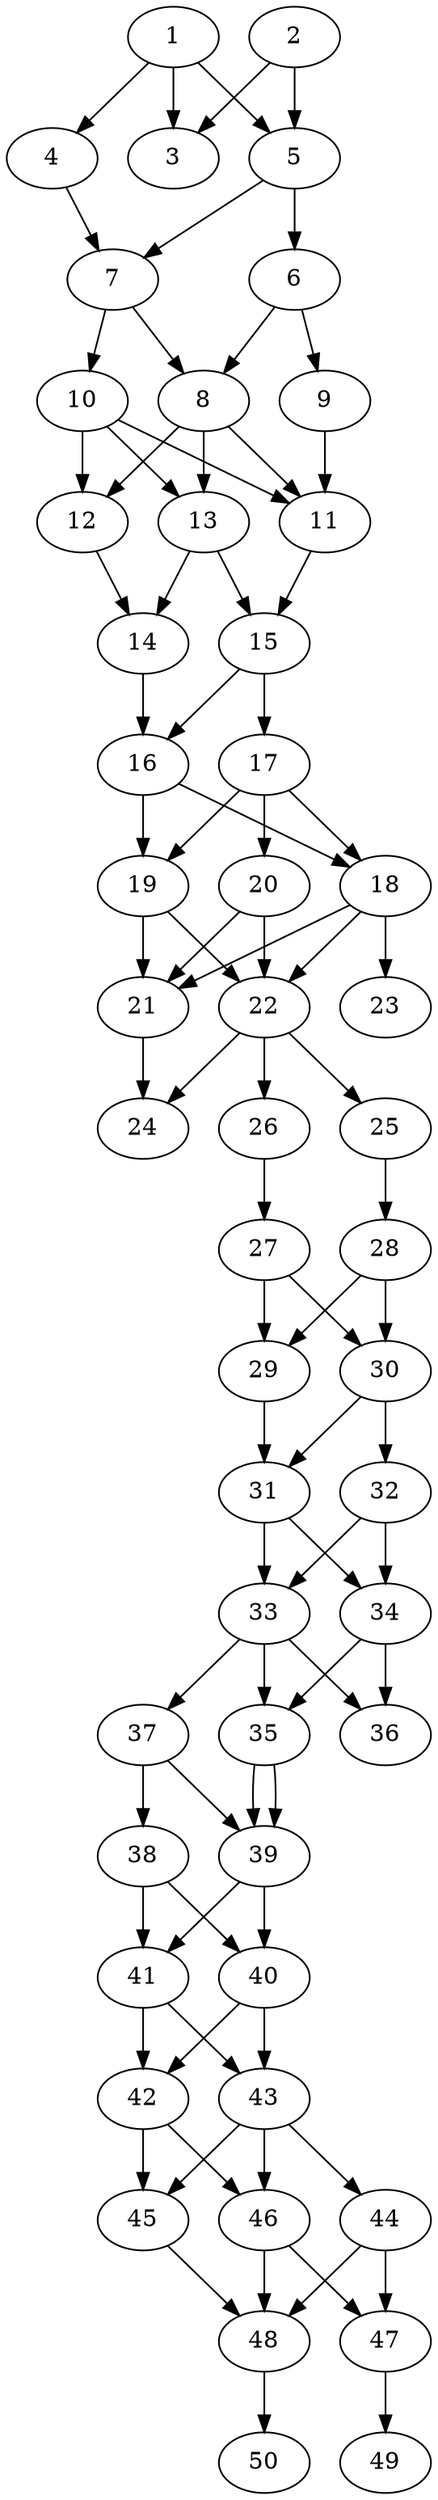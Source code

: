 // DAG automatically generated by daggen at Thu Oct  3 14:07:58 2019
// ./daggen --dot -n 50 --ccr 0.5 --fat 0.3 --regular 0.9 --density 0.9 --mindata 5242880 --maxdata 52428800 
digraph G {
  1 [size="75986944", alpha="0.18", expect_size="37993472"] 
  1 -> 3 [size ="37993472"]
  1 -> 4 [size ="37993472"]
  1 -> 5 [size ="37993472"]
  2 [size="11798528", alpha="0.01", expect_size="5899264"] 
  2 -> 3 [size ="5899264"]
  2 -> 5 [size ="5899264"]
  3 [size="82495488", alpha="0.01", expect_size="41247744"] 
  4 [size="74518528", alpha="0.18", expect_size="37259264"] 
  4 -> 7 [size ="37259264"]
  5 [size="21082112", alpha="0.09", expect_size="10541056"] 
  5 -> 6 [size ="10541056"]
  5 -> 7 [size ="10541056"]
  6 [size="65933312", alpha="0.04", expect_size="32966656"] 
  6 -> 8 [size ="32966656"]
  6 -> 9 [size ="32966656"]
  7 [size="35420160", alpha="0.11", expect_size="17710080"] 
  7 -> 8 [size ="17710080"]
  7 -> 10 [size ="17710080"]
  8 [size="36042752", alpha="0.18", expect_size="18021376"] 
  8 -> 11 [size ="18021376"]
  8 -> 12 [size ="18021376"]
  8 -> 13 [size ="18021376"]
  9 [size="17422336", alpha="0.01", expect_size="8711168"] 
  9 -> 11 [size ="8711168"]
  10 [size="31762432", alpha="0.08", expect_size="15881216"] 
  10 -> 11 [size ="15881216"]
  10 -> 12 [size ="15881216"]
  10 -> 13 [size ="15881216"]
  11 [size="92045312", alpha="0.01", expect_size="46022656"] 
  11 -> 15 [size ="46022656"]
  12 [size="81989632", alpha="0.06", expect_size="40994816"] 
  12 -> 14 [size ="40994816"]
  13 [size="86450176", alpha="0.11", expect_size="43225088"] 
  13 -> 14 [size ="43225088"]
  13 -> 15 [size ="43225088"]
  14 [size="89753600", alpha="0.00", expect_size="44876800"] 
  14 -> 16 [size ="44876800"]
  15 [size="80650240", alpha="0.20", expect_size="40325120"] 
  15 -> 16 [size ="40325120"]
  15 -> 17 [size ="40325120"]
  16 [size="30011392", alpha="0.06", expect_size="15005696"] 
  16 -> 18 [size ="15005696"]
  16 -> 19 [size ="15005696"]
  17 [size="47249408", alpha="0.08", expect_size="23624704"] 
  17 -> 18 [size ="23624704"]
  17 -> 19 [size ="23624704"]
  17 -> 20 [size ="23624704"]
  18 [size="98750464", alpha="0.19", expect_size="49375232"] 
  18 -> 21 [size ="49375232"]
  18 -> 22 [size ="49375232"]
  18 -> 23 [size ="49375232"]
  19 [size="88207360", alpha="0.18", expect_size="44103680"] 
  19 -> 21 [size ="44103680"]
  19 -> 22 [size ="44103680"]
  20 [size="91201536", alpha="0.13", expect_size="45600768"] 
  20 -> 21 [size ="45600768"]
  20 -> 22 [size ="45600768"]
  21 [size="34856960", alpha="0.01", expect_size="17428480"] 
  21 -> 24 [size ="17428480"]
  22 [size="37771264", alpha="0.10", expect_size="18885632"] 
  22 -> 24 [size ="18885632"]
  22 -> 25 [size ="18885632"]
  22 -> 26 [size ="18885632"]
  23 [size="66254848", alpha="0.15", expect_size="33127424"] 
  24 [size="26081280", alpha="0.13", expect_size="13040640"] 
  25 [size="26411008", alpha="0.13", expect_size="13205504"] 
  25 -> 28 [size ="13205504"]
  26 [size="26107904", alpha="0.05", expect_size="13053952"] 
  26 -> 27 [size ="13053952"]
  27 [size="56057856", alpha="0.02", expect_size="28028928"] 
  27 -> 29 [size ="28028928"]
  27 -> 30 [size ="28028928"]
  28 [size="94087168", alpha="0.05", expect_size="47043584"] 
  28 -> 29 [size ="47043584"]
  28 -> 30 [size ="47043584"]
  29 [size="91068416", alpha="0.09", expect_size="45534208"] 
  29 -> 31 [size ="45534208"]
  30 [size="79745024", alpha="0.17", expect_size="39872512"] 
  30 -> 31 [size ="39872512"]
  30 -> 32 [size ="39872512"]
  31 [size="44482560", alpha="0.03", expect_size="22241280"] 
  31 -> 33 [size ="22241280"]
  31 -> 34 [size ="22241280"]
  32 [size="50780160", alpha="0.04", expect_size="25390080"] 
  32 -> 33 [size ="25390080"]
  32 -> 34 [size ="25390080"]
  33 [size="99952640", alpha="0.01", expect_size="49976320"] 
  33 -> 35 [size ="49976320"]
  33 -> 36 [size ="49976320"]
  33 -> 37 [size ="49976320"]
  34 [size="75268096", alpha="0.15", expect_size="37634048"] 
  34 -> 35 [size ="37634048"]
  34 -> 36 [size ="37634048"]
  35 [size="40759296", alpha="0.04", expect_size="20379648"] 
  35 -> 39 [size ="20379648"]
  35 -> 39 [size ="20379648"]
  36 [size="101396480", alpha="0.17", expect_size="50698240"] 
  37 [size="29509632", alpha="0.18", expect_size="14754816"] 
  37 -> 38 [size ="14754816"]
  37 -> 39 [size ="14754816"]
  38 [size="38782976", alpha="0.17", expect_size="19391488"] 
  38 -> 40 [size ="19391488"]
  38 -> 41 [size ="19391488"]
  39 [size="60399616", alpha="0.13", expect_size="30199808"] 
  39 -> 40 [size ="30199808"]
  39 -> 41 [size ="30199808"]
  40 [size="101296128", alpha="0.06", expect_size="50648064"] 
  40 -> 42 [size ="50648064"]
  40 -> 43 [size ="50648064"]
  41 [size="88379392", alpha="0.04", expect_size="44189696"] 
  41 -> 42 [size ="44189696"]
  41 -> 43 [size ="44189696"]
  42 [size="103211008", alpha="0.08", expect_size="51605504"] 
  42 -> 45 [size ="51605504"]
  42 -> 46 [size ="51605504"]
  43 [size="28551168", alpha="0.04", expect_size="14275584"] 
  43 -> 44 [size ="14275584"]
  43 -> 45 [size ="14275584"]
  43 -> 46 [size ="14275584"]
  44 [size="34740224", alpha="0.03", expect_size="17370112"] 
  44 -> 47 [size ="17370112"]
  44 -> 48 [size ="17370112"]
  45 [size="12300288", alpha="0.06", expect_size="6150144"] 
  45 -> 48 [size ="6150144"]
  46 [size="31395840", alpha="0.11", expect_size="15697920"] 
  46 -> 47 [size ="15697920"]
  46 -> 48 [size ="15697920"]
  47 [size="17182720", alpha="0.07", expect_size="8591360"] 
  47 -> 49 [size ="8591360"]
  48 [size="100796416", alpha="0.20", expect_size="50398208"] 
  48 -> 50 [size ="50398208"]
  49 [size="87388160", alpha="0.10", expect_size="43694080"] 
  50 [size="54677504", alpha="0.15", expect_size="27338752"] 
}
